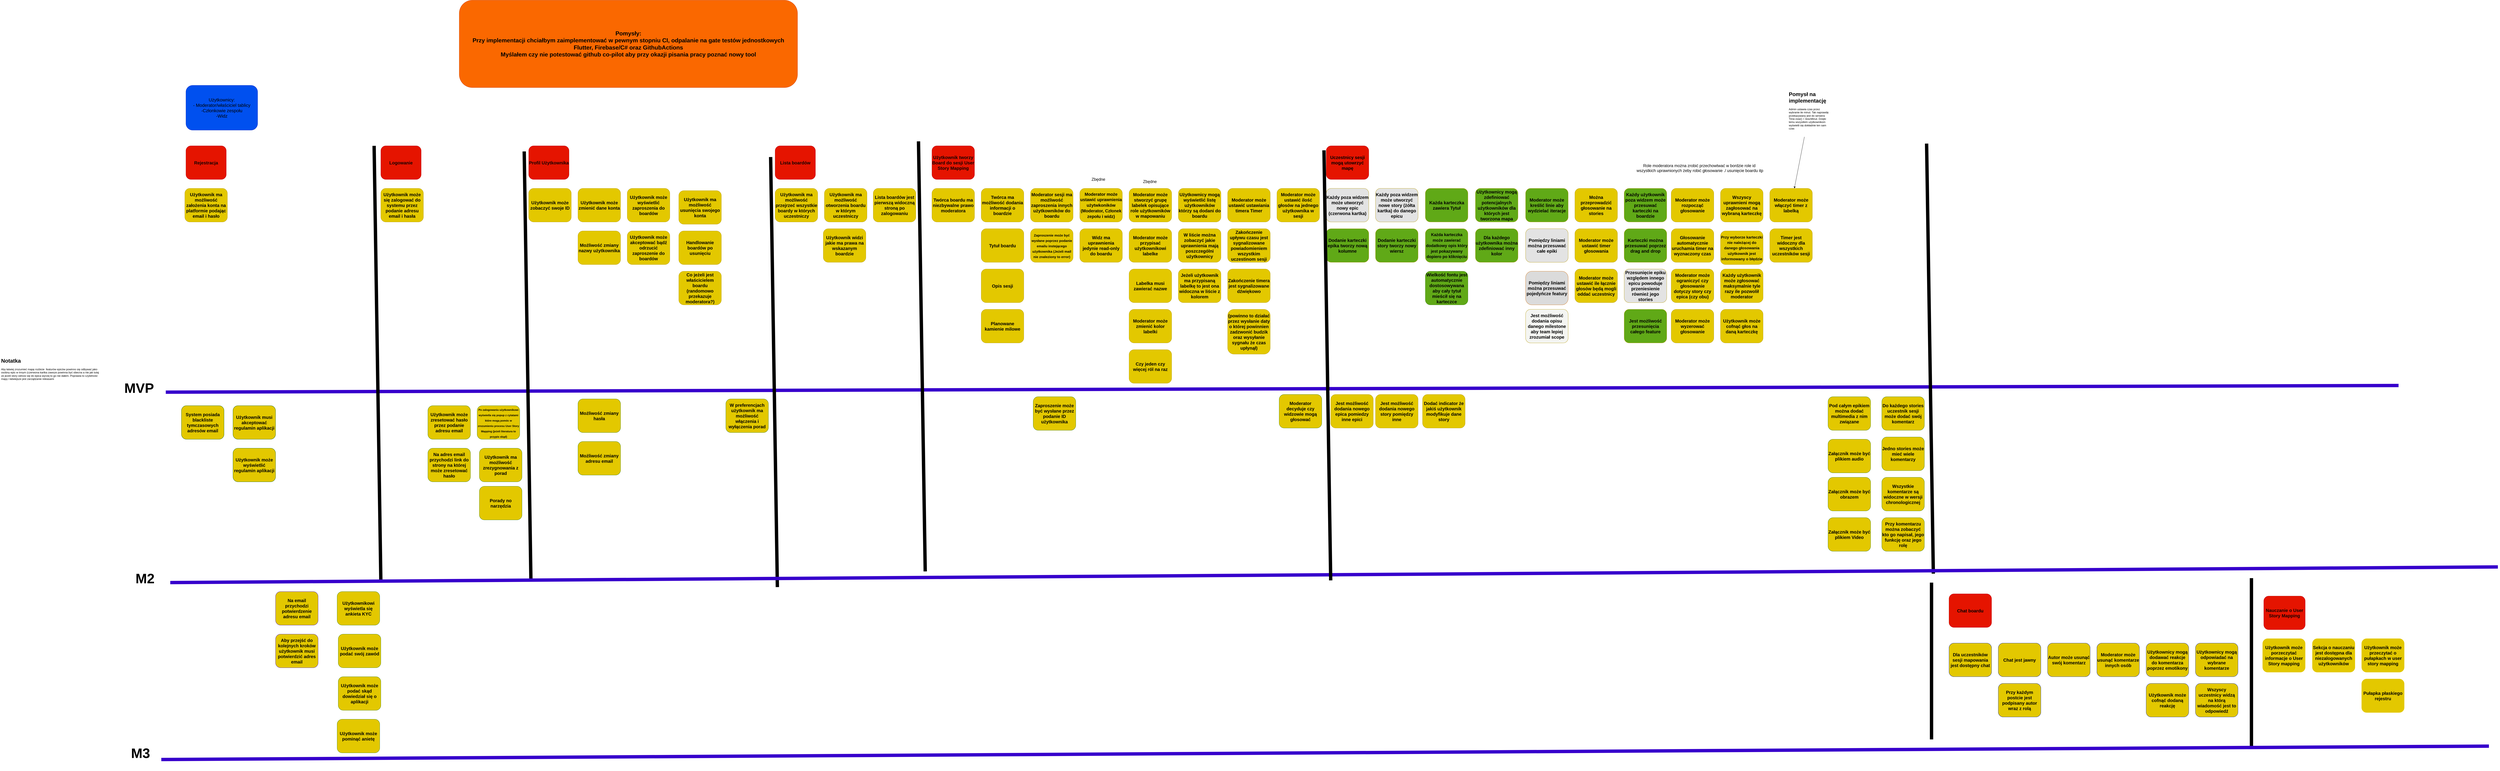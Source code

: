 <mxfile>
    <diagram id="DON6c0PN7gBQniIIUcoq" name="Page-1">
        <mxGraphModel dx="2164" dy="1985" grid="1" gridSize="10" guides="1" tooltips="1" connect="1" arrows="1" fold="1" page="1" pageScale="1" pageWidth="827" pageHeight="1169" math="0" shadow="0">
            <root>
                <mxCell id="0"/>
                <mxCell id="1" parent="0"/>
                <mxCell id="2" value="&lt;font style=&quot;font-size: 20px;&quot;&gt;Użytkownicy:&lt;br&gt;- Moderator/właściciel tablicy&lt;br&gt;-Członkowie zespołu&lt;br&gt;-Widz&lt;/font&gt;" style="rounded=1;whiteSpace=wrap;html=1;fillColor=#0050ef;fontColor=#000000;strokeColor=#001DBC;" parent="1" vertex="1">
                    <mxGeometry x="50" y="10" width="320" height="200" as="geometry"/>
                </mxCell>
                <mxCell id="5" value="Użytkownik ma możliwość założenia konta na platformie podając email i hasło" style="rounded=1;whiteSpace=wrap;html=1;fontSize=20;fillColor=#e3c800;fontColor=#000000;strokeColor=#B09500;fontStyle=1" parent="1" vertex="1">
                    <mxGeometry x="45" y="470" width="190" height="150" as="geometry"/>
                </mxCell>
                <mxCell id="6" value="Rejestracja" style="rounded=1;whiteSpace=wrap;html=1;fontSize=20;fillColor=#e51400;fontColor=#130101;strokeColor=#B20000;fontStyle=1" parent="1" vertex="1">
                    <mxGeometry x="50" y="280" width="180" height="150" as="geometry"/>
                </mxCell>
                <mxCell id="8" value="System posiada blackliste tymczasowych adresów email" style="rounded=1;whiteSpace=wrap;html=1;fontSize=20;fillColor=#E3C800;fontColor=#000000;strokeColor=#005700;fontStyle=1" parent="1" vertex="1">
                    <mxGeometry x="30" y="1440" width="190" height="150" as="geometry"/>
                </mxCell>
                <mxCell id="10" value="Użytkownik może wyświetlić regulamin aplikacji" style="rounded=1;whiteSpace=wrap;html=1;fontSize=20;fillColor=#E3C800;fontColor=#000000;strokeColor=#005700;fontStyle=1" parent="1" vertex="1">
                    <mxGeometry x="260" y="1630" width="190" height="150" as="geometry"/>
                </mxCell>
                <mxCell id="11" value="Użytkownik musi akceptować regulamin aplikacji" style="rounded=1;whiteSpace=wrap;html=1;fontSize=20;fillColor=#E3C800;fontColor=#000000;strokeColor=#005700;fontStyle=1" parent="1" vertex="1">
                    <mxGeometry x="260" y="1440" width="190" height="150" as="geometry"/>
                </mxCell>
                <mxCell id="12" value="Na email przychodzi potwierdzenie adresu email" style="rounded=1;whiteSpace=wrap;html=1;fontSize=20;fillColor=#E3C800;fontColor=#000000;strokeColor=#3700CC;fontStyle=1" parent="1" vertex="1">
                    <mxGeometry x="450" y="2270" width="190" height="150" as="geometry"/>
                </mxCell>
                <mxCell id="13" value="Aby przejść do kolejnych kroków użytkownik musi potwierdzić adres email" style="rounded=1;whiteSpace=wrap;html=1;fontSize=20;fillColor=#E3C800;fontColor=#000000;strokeColor=#3700CC;fontStyle=1" parent="1" vertex="1">
                    <mxGeometry x="450" y="2460" width="190" height="150" as="geometry"/>
                </mxCell>
                <mxCell id="14" value="Użytkownikowi wyświetla się ankieta KYC" style="rounded=1;whiteSpace=wrap;html=1;fontSize=20;fillColor=#E3C800;fontColor=#000000;strokeColor=#2D7600;fontStyle=1" parent="1" vertex="1">
                    <mxGeometry x="725" y="2270" width="190" height="150" as="geometry"/>
                </mxCell>
                <mxCell id="15" value="Użytkownik może podać swój zawód" style="rounded=1;whiteSpace=wrap;html=1;fontSize=20;fillColor=#E3C800;fontColor=#000000;strokeColor=#2D7600;fontStyle=1" parent="1" vertex="1">
                    <mxGeometry x="730" y="2460" width="190" height="150" as="geometry"/>
                </mxCell>
                <mxCell id="16" value="Użytkownik może podać skąd dowiedział się o aplikacji" style="rounded=1;whiteSpace=wrap;html=1;fontSize=20;fillColor=#E3C800;fontColor=#000000;strokeColor=#2D7600;fontStyle=1" parent="1" vertex="1">
                    <mxGeometry x="730" y="2650" width="190" height="150" as="geometry"/>
                </mxCell>
                <mxCell id="17" value="Użytkownik może pominąć anietę" style="rounded=1;whiteSpace=wrap;html=1;fontSize=20;fillColor=#E3C800;fontColor=#000000;strokeColor=#2D7600;fontStyle=1" parent="1" vertex="1">
                    <mxGeometry x="725" y="2840" width="190" height="150" as="geometry"/>
                </mxCell>
                <mxCell id="18" value="Logowanie" style="rounded=1;whiteSpace=wrap;html=1;fontSize=20;fillColor=#e51400;fontColor=#130101;strokeColor=#B20000;fontStyle=1" parent="1" vertex="1">
                    <mxGeometry x="920" y="280" width="180" height="150" as="geometry"/>
                </mxCell>
                <mxCell id="19" value="Użytkownik może się zalogować do systemu przez podanie adresu email i hasła" style="rounded=1;whiteSpace=wrap;html=1;fontSize=20;fillColor=#e3c800;fontColor=#000000;strokeColor=#B09500;fontStyle=1" parent="1" vertex="1">
                    <mxGeometry x="920" y="470" width="190" height="150" as="geometry"/>
                </mxCell>
                <mxCell id="20" value="Użytkownik może zresetować hasło przez podanie adresu email" style="rounded=1;whiteSpace=wrap;html=1;fontSize=20;fillColor=#E3C800;fontColor=#000000;strokeColor=#2D7600;fontStyle=1" parent="1" vertex="1">
                    <mxGeometry x="1130" y="1440" width="190" height="150" as="geometry"/>
                </mxCell>
                <mxCell id="21" value="Na adres email przychodzi link do strony na której może zresetować hasło" style="rounded=1;whiteSpace=wrap;html=1;fontSize=20;fillColor=#E3C800;fontColor=#000000;strokeColor=#2D7600;fontStyle=1" parent="1" vertex="1">
                    <mxGeometry x="1130" y="1630" width="190" height="150" as="geometry"/>
                </mxCell>
                <mxCell id="22" value="&lt;font style=&quot;font-size: 12px;&quot;&gt;Po zalogowaniu użytkownikowi wyświetla się popup z cytatami które mogą pomóc w zrozumieniu procesu User Story Mapping (jeżeli literatura to przypis skąd)&lt;/font&gt;" style="rounded=1;whiteSpace=wrap;html=1;fontSize=20;fillColor=#E3C800;fontColor=#000000;strokeColor=#2D7600;fontStyle=1" parent="1" vertex="1">
                    <mxGeometry x="1350" y="1440" width="190" height="150" as="geometry"/>
                </mxCell>
                <mxCell id="23" value="Użytkownik ma możliwość zrezygnowania z porad" style="rounded=1;whiteSpace=wrap;html=1;fontSize=20;fillColor=#E3C800;fontColor=#000000;strokeColor=#2D7600;fontStyle=1" parent="1" vertex="1">
                    <mxGeometry x="1360" y="1630" width="190" height="150" as="geometry"/>
                </mxCell>
                <mxCell id="26" value="Użytkownik może zobaczyć swoje ID" style="rounded=1;whiteSpace=wrap;html=1;fontSize=20;fillColor=#e3c800;fontColor=#000000;strokeColor=#B09500;fontStyle=1" parent="1" vertex="1">
                    <mxGeometry x="1580" y="470" width="190" height="150" as="geometry"/>
                </mxCell>
                <mxCell id="27" value="Profil Użytkownika" style="rounded=1;whiteSpace=wrap;html=1;fontSize=20;fillColor=#e51400;fontColor=#130101;strokeColor=#B20000;fontStyle=1" parent="1" vertex="1">
                    <mxGeometry x="1580" y="280" width="180" height="150" as="geometry"/>
                </mxCell>
                <mxCell id="28" value="Użytkownik może zmienić dane konta" style="rounded=1;whiteSpace=wrap;html=1;fontSize=20;fillColor=#e3c800;fontColor=#000000;strokeColor=#B09500;fontStyle=1" parent="1" vertex="1">
                    <mxGeometry x="1800" y="470" width="190" height="150" as="geometry"/>
                </mxCell>
                <mxCell id="29" value="Możliwość zmiany nazwy użytkownika" style="rounded=1;whiteSpace=wrap;html=1;fontSize=20;fillColor=#e3c800;fontColor=#000000;strokeColor=#B09500;fontStyle=1" parent="1" vertex="1">
                    <mxGeometry x="1800" y="660" width="190" height="150" as="geometry"/>
                </mxCell>
                <mxCell id="30" value="Możliwość zmiany hasła" style="rounded=1;whiteSpace=wrap;html=1;fontSize=20;fillColor=#E3C800;fontColor=#000000;strokeColor=#2D7600;fontStyle=1" parent="1" vertex="1">
                    <mxGeometry x="1800" y="1410" width="190" height="150" as="geometry"/>
                </mxCell>
                <mxCell id="31" value="Możliwość zmiany adresu email" style="rounded=1;whiteSpace=wrap;html=1;fontSize=20;fillColor=#E3C800;fontColor=#000000;strokeColor=#2D7600;fontStyle=1" parent="1" vertex="1">
                    <mxGeometry x="1800" y="1600" width="190" height="150" as="geometry"/>
                </mxCell>
                <mxCell id="32" value="Użytkownik może wyświetlić zaproszenia do boardów" style="rounded=1;whiteSpace=wrap;html=1;fontSize=20;fillColor=#e3c800;fontColor=#000000;strokeColor=#B09500;fontStyle=1" parent="1" vertex="1">
                    <mxGeometry x="2020" y="470" width="190" height="150" as="geometry"/>
                </mxCell>
                <mxCell id="33" value="Użytkownik może akceptować bądź odrzucić zaproszenie do boardów" style="rounded=1;whiteSpace=wrap;html=1;fontSize=20;fillColor=#e3c800;fontColor=#000000;strokeColor=#B09500;fontStyle=1" parent="1" vertex="1">
                    <mxGeometry x="2020" y="660" width="190" height="150" as="geometry"/>
                </mxCell>
                <mxCell id="34" value="W preferencjach użytkownik ma możliwość włączenia i wyłączenia porad" style="rounded=1;whiteSpace=wrap;html=1;fontSize=20;fillColor=#E3C800;fontColor=#000000;strokeColor=#2D7600;fontStyle=1" parent="1" vertex="1">
                    <mxGeometry x="2460" y="1410" width="190" height="150" as="geometry"/>
                </mxCell>
                <mxCell id="35" value="Użytkownik ma możliwość usunięcia swojego konta" style="rounded=1;whiteSpace=wrap;html=1;fontSize=20;fillColor=#e3c800;fontColor=#000000;strokeColor=#B09500;fontStyle=1" parent="1" vertex="1">
                    <mxGeometry x="2250" y="480" width="190" height="150" as="geometry"/>
                </mxCell>
                <mxCell id="36" value="Lista boardów" style="rounded=1;whiteSpace=wrap;html=1;fontSize=20;fillColor=#e51400;fontColor=#130101;strokeColor=#B20000;fontStyle=1" parent="1" vertex="1">
                    <mxGeometry x="2680" y="280" width="180" height="150" as="geometry"/>
                </mxCell>
                <mxCell id="37" value="Użytkownik ma możliwość przejrzeć wszystkie boardy w których uczestniczy" style="rounded=1;whiteSpace=wrap;html=1;fontSize=20;fillColor=#e3c800;fontColor=#000000;strokeColor=#B09500;fontStyle=1" parent="1" vertex="1">
                    <mxGeometry x="2680" y="470" width="190" height="150" as="geometry"/>
                </mxCell>
                <mxCell id="38" value="Użytkownik ma możliwość otworzenia boardu w którym uczestniczy" style="rounded=1;whiteSpace=wrap;html=1;fontSize=20;fillColor=#e3c800;fontColor=#000000;strokeColor=#B09500;fontStyle=1" parent="1" vertex="1">
                    <mxGeometry x="2900" y="470" width="190" height="150" as="geometry"/>
                </mxCell>
                <mxCell id="39" value="Użytkownik widzi jakie ma prawa na wskazanym boardzie" style="rounded=1;whiteSpace=wrap;html=1;fontSize=20;fillColor=#e3c800;fontColor=#000000;strokeColor=#B09500;fontStyle=1" parent="1" vertex="1">
                    <mxGeometry x="2895" y="650" width="190" height="150" as="geometry"/>
                </mxCell>
                <mxCell id="45" value="Użytkownik może przeczytać o pułapkach w user story mapping" style="rounded=1;whiteSpace=wrap;html=1;fontSize=20;fillColor=#E3C800;fontColor=#000000;strokeColor=#E3C800;fontStyle=1" parent="1" vertex="1">
                    <mxGeometry x="9762" y="2480" width="190" height="150" as="geometry"/>
                </mxCell>
                <mxCell id="46" value="Lista boardów jest pierwszą widoczną stroną po zalogowaniu" style="rounded=1;whiteSpace=wrap;html=1;fontSize=20;fillColor=#e3c800;fontColor=#000000;strokeColor=#B09500;fontStyle=1" parent="1" vertex="1">
                    <mxGeometry x="3118" y="470" width="190" height="150" as="geometry"/>
                </mxCell>
                <mxCell id="47" value="Pułapka płaskiego rejestru" style="rounded=1;whiteSpace=wrap;html=1;fontSize=20;fillColor=#E3C800;fontColor=#000000;strokeColor=#E3C800;fontStyle=1" parent="1" vertex="1">
                    <mxGeometry x="9762" y="2660" width="190" height="150" as="geometry"/>
                </mxCell>
                <mxCell id="48" value="Użytkownik tworzy Board do sesji User Story Mapping" style="rounded=1;whiteSpace=wrap;html=1;fontSize=20;fillColor=#e51400;fontColor=#130101;strokeColor=#B20000;fontStyle=1" parent="1" vertex="1">
                    <mxGeometry x="3380" y="280" width="190" height="150" as="geometry"/>
                </mxCell>
                <mxCell id="49" value="Twórca boardu ma niezbywalne prawo moderatora" style="rounded=1;whiteSpace=wrap;html=1;fontSize=20;fillColor=#e3c800;fontColor=#000000;strokeColor=#B09500;fontStyle=1" parent="1" vertex="1">
                    <mxGeometry x="3380" y="470" width="190" height="150" as="geometry"/>
                </mxCell>
                <mxCell id="50" value="Twórca ma możliwość dodania informacji o boardzie" style="rounded=1;whiteSpace=wrap;html=1;fontSize=20;fillColor=#e3c800;fontColor=#000000;strokeColor=#B09500;fontStyle=1" parent="1" vertex="1">
                    <mxGeometry x="3600" y="470" width="190" height="150" as="geometry"/>
                </mxCell>
                <mxCell id="51" value="Tytuł boardu" style="rounded=1;whiteSpace=wrap;html=1;fontSize=20;fillColor=#e3c800;fontColor=#000000;strokeColor=#B09500;fontStyle=1" parent="1" vertex="1">
                    <mxGeometry x="3600" y="650" width="190" height="150" as="geometry"/>
                </mxCell>
                <mxCell id="52" value="Opis sesji" style="rounded=1;whiteSpace=wrap;html=1;fontSize=20;fillColor=#e3c800;fontColor=#000000;strokeColor=#B09500;fontStyle=1" parent="1" vertex="1">
                    <mxGeometry x="3600" y="830" width="190" height="150" as="geometry"/>
                </mxCell>
                <mxCell id="53" value="Planowane kamienie milowe" style="rounded=1;whiteSpace=wrap;html=1;fontSize=20;fillColor=#e3c800;fontColor=#000000;strokeColor=#B09500;fontStyle=1" parent="1" vertex="1">
                    <mxGeometry x="3600" y="1010" width="190" height="150" as="geometry"/>
                </mxCell>
                <mxCell id="54" value="Moderator sesji ma możliwość zaproszenia innych użytkowników do boardu" style="rounded=1;whiteSpace=wrap;html=1;fontSize=20;fillColor=#e3c800;fontColor=#000000;strokeColor=#B09500;fontStyle=1" parent="1" vertex="1">
                    <mxGeometry x="3820" y="470" width="190" height="150" as="geometry"/>
                </mxCell>
                <mxCell id="56" value="&lt;font style=&quot;font-size: 15px;&quot;&gt;Zaproszenie może być wysłane poprzez podanie emailu instejącego użytkownika (Jeżeli mail nie znaleziony to error)&lt;/font&gt;" style="rounded=1;whiteSpace=wrap;html=1;fontSize=20;fillColor=#e3c800;fontColor=#000000;strokeColor=#B09500;fontStyle=1" parent="1" vertex="1">
                    <mxGeometry x="3820" y="650" width="190" height="150" as="geometry"/>
                </mxCell>
                <mxCell id="57" value="Zaproszenie może być wysłane przez podanie ID użytkownika" style="rounded=1;whiteSpace=wrap;html=1;fontSize=20;fillColor=#E3C800;fontColor=#000000;strokeColor=#2D7600;fontStyle=1" parent="1" vertex="1">
                    <mxGeometry x="3832" y="1400" width="190" height="150" as="geometry"/>
                </mxCell>
                <mxCell id="58" value="&lt;font style=&quot;font-size: 19px;&quot;&gt;Moderator może ustawić uprawnienia użytwkoników (Moderator, Członek zepołu i widz)&lt;/font&gt;" style="rounded=1;whiteSpace=wrap;html=1;fontSize=20;fillColor=#e3c800;fontColor=#000000;strokeColor=#B09500;fontStyle=1" parent="1" vertex="1">
                    <mxGeometry x="4040" y="470" width="190" height="150" as="geometry"/>
                </mxCell>
                <mxCell id="59" value="Moderator może stworzyć grupę labelek opisujące role użytkowników w mapowaniu" style="rounded=1;whiteSpace=wrap;html=1;fontSize=20;fillColor=#e3c800;fontColor=#000000;strokeColor=#B09500;fontStyle=1" parent="1" vertex="1">
                    <mxGeometry x="4260" y="470" width="190" height="150" as="geometry"/>
                </mxCell>
                <mxCell id="60" value="Widz ma uprawnienia jedynie read-only do boardu" style="rounded=1;whiteSpace=wrap;html=1;fontSize=20;fillColor=#e3c800;fontColor=#000000;strokeColor=#B09500;fontStyle=1" parent="1" vertex="1">
                    <mxGeometry x="4040" y="650" width="190" height="150" as="geometry"/>
                </mxCell>
                <mxCell id="61" value="Moderator może przypisać użytkownikowi labelke" style="rounded=1;whiteSpace=wrap;html=1;fontSize=20;fillColor=#e3c800;fontColor=#000000;strokeColor=#B09500;fontStyle=1" parent="1" vertex="1">
                    <mxGeometry x="4260" y="650" width="190" height="150" as="geometry"/>
                </mxCell>
                <mxCell id="62" value="Labelka musi zawierać nazwe" style="rounded=1;whiteSpace=wrap;html=1;fontSize=20;fillColor=#e3c800;fontColor=#000000;strokeColor=#B09500;fontStyle=1" parent="1" vertex="1">
                    <mxGeometry x="4260" y="830" width="190" height="150" as="geometry"/>
                </mxCell>
                <mxCell id="63" value="Moderator może zmienić kolor labelki" style="rounded=1;whiteSpace=wrap;html=1;fontSize=20;fillColor=#e3c800;fontColor=#000000;strokeColor=#B09500;fontStyle=1" parent="1" vertex="1">
                    <mxGeometry x="4260" y="1010" width="190" height="150" as="geometry"/>
                </mxCell>
                <mxCell id="64" value="Użytkownicy mogą wyświetlić listę użytkowników którzy są dodani do boardu" style="rounded=1;whiteSpace=wrap;html=1;fontSize=20;fillColor=#e3c800;fontColor=#000000;strokeColor=#B09500;fontStyle=1" parent="1" vertex="1">
                    <mxGeometry x="4480" y="470" width="190" height="150" as="geometry"/>
                </mxCell>
                <mxCell id="65" value="W liście można zobaczyć jakie uprawnienia mają poszczególni użytkownicy" style="rounded=1;whiteSpace=wrap;html=1;fontSize=20;fillColor=#e3c800;fontColor=#000000;strokeColor=#B09500;fontStyle=1" parent="1" vertex="1">
                    <mxGeometry x="4480" y="650" width="190" height="150" as="geometry"/>
                </mxCell>
                <mxCell id="66" value="Jeżeli użytkownik ma przypisaną labelkę to jest ona widoczna w liście z kolorem" style="rounded=1;whiteSpace=wrap;html=1;fontSize=20;fillColor=#e3c800;fontColor=#000000;strokeColor=#B09500;fontStyle=1" parent="1" vertex="1">
                    <mxGeometry x="4480" y="830" width="190" height="150" as="geometry"/>
                </mxCell>
                <mxCell id="67" value="Moderator może ustawić ustawiania timera Timer" style="rounded=1;whiteSpace=wrap;html=1;fontSize=20;fillColor=#e3c800;fontColor=#000000;strokeColor=#B09500;fontStyle=1" parent="1" vertex="1">
                    <mxGeometry x="4700" y="470" width="190" height="150" as="geometry"/>
                </mxCell>
                <mxCell id="68" value="Moderator może ustawić ilość głosów na jednego użytkownika w sesji" style="rounded=1;whiteSpace=wrap;html=1;fontSize=20;fillColor=#e3c800;fontColor=#000000;strokeColor=#B09500;fontStyle=1" parent="1" vertex="1">
                    <mxGeometry x="4920" y="470" width="190" height="150" as="geometry"/>
                </mxCell>
                <mxCell id="69" value="Zakończenie upływu czasu jest sygnalizowane powiadomieniem wszystkim uczestinom sesji" style="rounded=1;whiteSpace=wrap;html=1;fontSize=20;fillColor=#e3c800;fontColor=#000000;strokeColor=#B09500;fontStyle=1" parent="1" vertex="1">
                    <mxGeometry x="4700" y="650" width="190" height="150" as="geometry"/>
                </mxCell>
                <mxCell id="70" value="Zakończenie timera jest sygnalizowane dźwiękowo" style="rounded=1;whiteSpace=wrap;html=1;fontSize=20;fillColor=#e3c800;fontColor=#000000;strokeColor=#B09500;fontStyle=1" parent="1" vertex="1">
                    <mxGeometry x="4700" y="830" width="190" height="150" as="geometry"/>
                </mxCell>
                <mxCell id="71" value="Każdy poza widzem może utworzyć nowy epic (czerwona kartka)" style="rounded=1;whiteSpace=wrap;html=1;fontSize=20;fillColor=#E3E3E3;fontColor=#000000;strokeColor=#B09500;fontStyle=1" parent="1" vertex="1">
                    <mxGeometry x="5140" y="470" width="190" height="150" as="geometry"/>
                </mxCell>
                <mxCell id="72" value="Uczestnicy sesji mogą utowrzyć mapę" style="rounded=1;whiteSpace=wrap;html=1;fontSize=20;fillColor=#e51400;fontColor=#000000;strokeColor=#B20000;fontStyle=1" parent="1" vertex="1">
                    <mxGeometry x="5140" y="280" width="190" height="150" as="geometry"/>
                </mxCell>
                <mxCell id="75" value="Dodanie karteczki epika tworzy nową kolumne" style="rounded=1;whiteSpace=wrap;html=1;fontSize=20;fillColor=#60A917;fontColor=#000000;strokeColor=#B09500;fontStyle=1" parent="1" vertex="1">
                    <mxGeometry x="5140" y="650" width="190" height="150" as="geometry"/>
                </mxCell>
                <mxCell id="76" value="Jest możliwość dodania nowego epica pomiedzy inne epici" style="rounded=1;whiteSpace=wrap;html=1;fontSize=20;fillColor=#e3c800;fontColor=#000000;strokeColor=#B09500;fontStyle=1" parent="1" vertex="1">
                    <mxGeometry x="5160" y="1390" width="190" height="150" as="geometry"/>
                </mxCell>
                <mxCell id="77" value="Każdy poza widzem może utworzyć nowe story (żółta kartka) do danego epicu" style="rounded=1;whiteSpace=wrap;html=1;fontSize=20;fillColor=#E3E3E3;fontColor=#000000;strokeColor=#B09500;fontStyle=1" parent="1" vertex="1">
                    <mxGeometry x="5360" y="470" width="190" height="150" as="geometry"/>
                </mxCell>
                <mxCell id="78" value="Dodanie karteczki story tworzy nowy wiersz" style="rounded=1;whiteSpace=wrap;html=1;fontSize=20;fillColor=#60A917;fontColor=#000000;strokeColor=#B09500;fontStyle=1" parent="1" vertex="1">
                    <mxGeometry x="5360" y="650" width="190" height="150" as="geometry"/>
                </mxCell>
                <mxCell id="79" value="Jest możliwość dodania nowego story pomiędzy inne" style="rounded=1;whiteSpace=wrap;html=1;fontSize=20;fillColor=#e3c800;fontColor=#000000;strokeColor=#B09500;fontStyle=1" parent="1" vertex="1">
                    <mxGeometry x="5360" y="1390" width="190" height="150" as="geometry"/>
                </mxCell>
                <mxCell id="80" value="Użytkownicy mogą zdefiniować potencjalnych użytkowników dla których jest tworzona mapa" style="rounded=1;whiteSpace=wrap;html=1;fontSize=20;fillColor=#60A917;fontColor=#000000;strokeColor=#B09500;fontStyle=1" parent="1" vertex="1">
                    <mxGeometry x="5806" y="470" width="190" height="150" as="geometry"/>
                </mxCell>
                <mxCell id="81" value="&lt;font style=&quot;font-size: 18px;&quot;&gt;Każda karteczka może zawierać dodatkowy opis który jest pokazywany dopiero po kliknięciu&lt;/font&gt;" style="rounded=1;whiteSpace=wrap;html=1;fontSize=20;fillColor=#60A917;fontColor=#000000;strokeColor=#B09500;fontStyle=1" parent="1" vertex="1">
                    <mxGeometry x="5582.5" y="650" width="190" height="150" as="geometry"/>
                </mxCell>
                <mxCell id="82" value="Wielkość fontu jest automatycznie dostosowywana aby cały tytuł mieścił się na karteczce" style="rounded=1;whiteSpace=wrap;html=1;fontSize=20;fillColor=#60A917;fontColor=#000000;strokeColor=#2D7600;fontStyle=1" parent="1" vertex="1">
                    <mxGeometry x="5582.5" y="840" width="190" height="150" as="geometry"/>
                </mxCell>
                <mxCell id="83" value="Każda karteczka zawiera Tytuł" style="rounded=1;whiteSpace=wrap;html=1;fontSize=20;fillColor=#60A917;fontColor=#000000;strokeColor=#B09500;fontStyle=1" parent="1" vertex="1">
                    <mxGeometry x="5582.5" y="470" width="190" height="150" as="geometry"/>
                </mxCell>
                <mxCell id="84" value="Dla każdego użytkownika można zdefiniować inny kolor" style="rounded=1;whiteSpace=wrap;html=1;fontSize=20;fillColor=#60A917;fontColor=#000000;strokeColor=#B09500;fontStyle=1" parent="1" vertex="1">
                    <mxGeometry x="5806" y="650" width="190" height="150" as="geometry"/>
                </mxCell>
                <mxCell id="85" value="Pomiędzy liniami można przesuwać całe epiki" style="rounded=1;whiteSpace=wrap;html=1;fontSize=20;fillColor=#E3E3E3;fontColor=#000000;strokeColor=#B09500;fontStyle=1" parent="1" vertex="1">
                    <mxGeometry x="6030" y="650" width="190" height="150" as="geometry"/>
                </mxCell>
                <mxCell id="86" value="Moderator może kreślić linie aby wydzielać iteracje" style="rounded=1;whiteSpace=wrap;html=1;fontSize=20;fillColor=#60A917;fontColor=#000000;strokeColor=#B09500;fontStyle=1" parent="1" vertex="1">
                    <mxGeometry x="6030" y="470" width="190" height="150" as="geometry"/>
                </mxCell>
                <mxCell id="87" value="Pomiędzy liniami można przesuwać pojedyńcze featury" style="rounded=1;whiteSpace=wrap;html=1;fontSize=20;fillColor=#DBDBDB;fontColor=#000000;strokeColor=#CC6600;fontStyle=1;arcSize=19;" parent="1" vertex="1">
                    <mxGeometry x="6030" y="840" width="190" height="150" as="geometry"/>
                </mxCell>
                <mxCell id="88" value="Można przeprowadzić głosowanie na stories" style="rounded=1;whiteSpace=wrap;html=1;fontSize=20;fillColor=#e3c800;fontColor=#000000;strokeColor=#B09500;fontStyle=1" parent="1" vertex="1">
                    <mxGeometry x="6250" y="470" width="190" height="150" as="geometry"/>
                </mxCell>
                <mxCell id="89" value="Moderator może ustawić timer głosowania" style="rounded=1;whiteSpace=wrap;html=1;fontSize=20;fillColor=#e3c800;fontColor=#000000;strokeColor=#B09500;fontStyle=1" parent="1" vertex="1">
                    <mxGeometry x="6250" y="650" width="190" height="150" as="geometry"/>
                </mxCell>
                <mxCell id="90" value="Moderator może ustawić ile łącznie głosów będą mogli oddać uczestnicy" style="rounded=1;whiteSpace=wrap;html=1;fontSize=20;fillColor=#e3c800;fontColor=#000000;strokeColor=#B09500;fontStyle=1" parent="1" vertex="1">
                    <mxGeometry x="6250" y="830" width="190" height="150" as="geometry"/>
                </mxCell>
                <mxCell id="91" value="Każdy użytkownik poza widzem może przesuwać karteczki na boardzie" style="rounded=1;whiteSpace=wrap;html=1;fontSize=20;fillColor=#60A917;fontColor=#000000;strokeColor=#B09500;fontStyle=1" parent="1" vertex="1">
                    <mxGeometry x="6470" y="470" width="190" height="150" as="geometry"/>
                </mxCell>
                <mxCell id="92" value="Karteczki można przesuwać poprzez drag and drop" style="rounded=1;whiteSpace=wrap;html=1;fontSize=20;fillColor=#60A917;fontColor=#000000;strokeColor=#B09500;fontStyle=1" parent="1" vertex="1">
                    <mxGeometry x="6470" y="650" width="190" height="150" as="geometry"/>
                </mxCell>
                <mxCell id="93" value="Przesunięcie epiku względem innego epicu powoduje przeniesienie również jego stories" style="rounded=1;whiteSpace=wrap;html=1;fontSize=20;fillColor=#E3E3E3;fontColor=#000000;strokeColor=#B09500;fontStyle=1" parent="1" vertex="1">
                    <mxGeometry x="6470" y="830" width="190" height="150" as="geometry"/>
                </mxCell>
                <mxCell id="94" value="Jest możliwość przesunięcia całego feature" style="rounded=1;whiteSpace=wrap;html=1;fontSize=20;fillColor=#60A917;fontColor=#000000;strokeColor=#B09500;fontStyle=1" parent="1" vertex="1">
                    <mxGeometry x="6470" y="1010" width="190" height="150" as="geometry"/>
                </mxCell>
                <mxCell id="95" value="Pod całym epikiem można dodać multimedia z nim związane" style="rounded=1;whiteSpace=wrap;html=1;fontSize=20;fillColor=#E3C800;fontColor=#000000;strokeColor=#2D7600;fontStyle=1" parent="1" vertex="1">
                    <mxGeometry x="7380" y="1400" width="190" height="150" as="geometry"/>
                </mxCell>
                <mxCell id="96" value="Załącznik może być plikiem audio" style="rounded=1;whiteSpace=wrap;html=1;fontSize=20;fillColor=#E3C800;fontColor=#000000;strokeColor=#2D7600;fontStyle=1" parent="1" vertex="1">
                    <mxGeometry x="7380" y="1590" width="190" height="150" as="geometry"/>
                </mxCell>
                <mxCell id="97" value="Załącznik może być obrazem" style="rounded=1;whiteSpace=wrap;html=1;fontSize=20;fillColor=#E3C800;fontColor=#000000;strokeColor=#2D7600;fontStyle=1" parent="1" vertex="1">
                    <mxGeometry x="7380" y="1760" width="190" height="150" as="geometry"/>
                </mxCell>
                <mxCell id="98" value="Załącznik może być plikiem Video" style="rounded=1;whiteSpace=wrap;html=1;fontSize=20;fillColor=#E3C800;fontColor=#000000;strokeColor=#2D7600;fontStyle=1" parent="1" vertex="1">
                    <mxGeometry x="7380" y="1940" width="190" height="150" as="geometry"/>
                </mxCell>
                <mxCell id="99" value="Moderator może rozpocząć głosowanie" style="rounded=1;whiteSpace=wrap;html=1;fontSize=20;fillColor=#e3c800;fontColor=#000000;strokeColor=#B09500;fontStyle=1" parent="1" vertex="1">
                    <mxGeometry x="6680" y="470" width="190" height="150" as="geometry"/>
                </mxCell>
                <mxCell id="100" value="Głosowanie automatycznie uruchamia timer na wyznaczony czas" style="rounded=1;whiteSpace=wrap;html=1;fontSize=20;fillColor=#e3c800;fontColor=#000000;strokeColor=#B09500;fontStyle=1" parent="1" vertex="1">
                    <mxGeometry x="6680" y="650" width="190" height="150" as="geometry"/>
                </mxCell>
                <mxCell id="101" value="Moderator może ograniczyć czy głosowanie dotyczy story czy epica (czy obu)" style="rounded=1;whiteSpace=wrap;html=1;fontSize=20;fillColor=#e3c800;fontColor=#000000;strokeColor=#B09500;fontStyle=1" parent="1" vertex="1">
                    <mxGeometry x="6680" y="830" width="190" height="150" as="geometry"/>
                </mxCell>
                <mxCell id="102" value="Moderator może wyzerować głosowanie" style="rounded=1;whiteSpace=wrap;html=1;fontSize=20;fillColor=#e3c800;fontColor=#000000;strokeColor=#B09500;fontStyle=1" parent="1" vertex="1">
                    <mxGeometry x="6680" y="1010" width="190" height="150" as="geometry"/>
                </mxCell>
                <mxCell id="103" value="Wszyscy uprawnieni mogą zagłosować na wybraną karteczkę" style="rounded=1;whiteSpace=wrap;html=1;fontSize=20;fillColor=#e3c800;fontColor=#000000;strokeColor=#B09500;fontStyle=1" parent="1" vertex="1">
                    <mxGeometry x="6900" y="470" width="190" height="150" as="geometry"/>
                </mxCell>
                <mxCell id="104" value="&lt;font style=&quot;font-size: 17px;&quot;&gt;Przy wyborze karteczki nie należącej do danego głosowania użytkownik jest informowany o błędzie&lt;/font&gt;" style="rounded=1;whiteSpace=wrap;html=1;fontSize=20;fillColor=#e3c800;fontColor=#000000;strokeColor=#B09500;fontStyle=1" parent="1" vertex="1">
                    <mxGeometry x="6900" y="660" width="190" height="150" as="geometry"/>
                </mxCell>
                <mxCell id="105" value="Każdy użytkownik może zgłosować maksymalnie tyle razy ile pozwolił moderator" style="rounded=1;whiteSpace=wrap;html=1;fontSize=20;fillColor=#e3c800;fontColor=#000000;strokeColor=#B09500;fontStyle=1" parent="1" vertex="1">
                    <mxGeometry x="6900" y="830" width="190" height="150" as="geometry"/>
                </mxCell>
                <mxCell id="106" value="Użytkownik może cofnąć głos na daną karteczkę" style="rounded=1;whiteSpace=wrap;html=1;fontSize=20;fillColor=#e3c800;fontColor=#000000;strokeColor=#B09500;fontStyle=1" parent="1" vertex="1">
                    <mxGeometry x="6900" y="1010" width="190" height="150" as="geometry"/>
                </mxCell>
                <mxCell id="107" value="Moderator może włączyć timer z labelką" style="rounded=1;whiteSpace=wrap;html=1;fontSize=20;fillColor=#e3c800;fontColor=#000000;strokeColor=#B09500;fontStyle=1" parent="1" vertex="1">
                    <mxGeometry x="7120" y="470" width="190" height="150" as="geometry"/>
                </mxCell>
                <mxCell id="108" value="Timer jest widoczny dla wszystkich uczestników sesji" style="rounded=1;whiteSpace=wrap;html=1;fontSize=20;fillColor=#e3c800;fontColor=#000000;strokeColor=#B09500;fontStyle=1" parent="1" vertex="1">
                    <mxGeometry x="7120" y="650" width="190" height="150" as="geometry"/>
                </mxCell>
                <mxCell id="109" value="Do każdego stories uczestnik sesji może dodać swój komentarz" style="rounded=1;whiteSpace=wrap;html=1;fontSize=20;fillColor=#E3C800;fontColor=#000000;strokeColor=#2D7600;fontStyle=1" parent="1" vertex="1">
                    <mxGeometry x="7620" y="1400" width="190" height="150" as="geometry"/>
                </mxCell>
                <mxCell id="110" value="Jedno stories może mieć wiele komentarzy" style="rounded=1;whiteSpace=wrap;html=1;fontSize=20;fillColor=#E3C800;fontColor=#000000;strokeColor=#2D7600;fontStyle=1" parent="1" vertex="1">
                    <mxGeometry x="7620" y="1580" width="190" height="150" as="geometry"/>
                </mxCell>
                <mxCell id="111" value="Wszystkie komentarze są widoczne w wersji chronologicznej" style="rounded=1;whiteSpace=wrap;html=1;fontSize=20;fillColor=#E3C800;fontColor=#000000;strokeColor=#2D7600;fontStyle=1" parent="1" vertex="1">
                    <mxGeometry x="7620" y="1760" width="190" height="150" as="geometry"/>
                </mxCell>
                <mxCell id="112" value="Przy komentarzu można zobaczyć kto go napisał, jego funkcję oraz jego rolę" style="rounded=1;whiteSpace=wrap;html=1;fontSize=20;fillColor=#E3C800;fontColor=#000000;strokeColor=#2D7600;fontStyle=1" parent="1" vertex="1">
                    <mxGeometry x="7620" y="1940" width="190" height="150" as="geometry"/>
                </mxCell>
                <mxCell id="113" value="Chat boardu" style="rounded=1;whiteSpace=wrap;html=1;fontSize=20;fillColor=#e51400;fontColor=#000000;strokeColor=#B20000;fontStyle=1" parent="1" vertex="1">
                    <mxGeometry x="7920" y="2280" width="190" height="150" as="geometry"/>
                </mxCell>
                <mxCell id="114" value="Dla uczestników sesji mapowania jest dostępny chat" style="rounded=1;whiteSpace=wrap;html=1;fontSize=20;fillColor=#E3C800;fontColor=#000000;strokeColor=#B09500;fontStyle=1" parent="1" vertex="1">
                    <mxGeometry x="7920" y="2500" width="190" height="150" as="geometry"/>
                </mxCell>
                <mxCell id="115" value="Chat jest jawny" style="rounded=1;whiteSpace=wrap;html=1;fontSize=20;fillColor=#E3C800;fontColor=#000000;strokeColor=#B09500;fontStyle=1" parent="1" vertex="1">
                    <mxGeometry x="8140" y="2500" width="190" height="150" as="geometry"/>
                </mxCell>
                <mxCell id="116" value="Przy każdym postcie jest podpisany autor wraz z rolą" style="rounded=1;whiteSpace=wrap;html=1;fontSize=20;fillColor=#E3C800;fontColor=#000000;strokeColor=#B09500;fontStyle=1" parent="1" vertex="1">
                    <mxGeometry x="8140" y="2680" width="190" height="150" as="geometry"/>
                </mxCell>
                <mxCell id="117" value="Autor może usunąć swój komentarz" style="rounded=1;whiteSpace=wrap;html=1;fontSize=20;fillColor=#E3C800;fontColor=#000000;strokeColor=#B09500;fontStyle=1" parent="1" vertex="1">
                    <mxGeometry x="8360" y="2500" width="190" height="150" as="geometry"/>
                </mxCell>
                <mxCell id="118" value="Moderator może usunąć komentarze innych osób" style="rounded=1;whiteSpace=wrap;html=1;fontSize=20;fillColor=#E3C800;fontColor=#000000;strokeColor=#B09500;fontStyle=1" parent="1" vertex="1">
                    <mxGeometry x="8580" y="2500" width="190" height="150" as="geometry"/>
                </mxCell>
                <mxCell id="119" value="Użytkownicy mogą dodawać reakcje do komentarza poprzez emotikony" style="rounded=1;whiteSpace=wrap;html=1;fontSize=20;fillColor=#E3C800;fontColor=#000000;strokeColor=#B09500;fontStyle=1" parent="1" vertex="1">
                    <mxGeometry x="8800" y="2500" width="190" height="150" as="geometry"/>
                </mxCell>
                <mxCell id="120" value="Użytkownik może cofnąć dodaną reakcję" style="rounded=1;whiteSpace=wrap;html=1;fontSize=20;fillColor=#E3C800;fontColor=#000000;strokeColor=#001DBC;fontStyle=1" parent="1" vertex="1">
                    <mxGeometry x="8800" y="2680" width="190" height="150" as="geometry"/>
                </mxCell>
                <mxCell id="121" value="Użytkownicy mogą odpowiadać na wybrane komentarze" style="rounded=1;whiteSpace=wrap;html=1;fontSize=20;fillColor=#E3C800;fontColor=#000000;strokeColor=#001DBC;fontStyle=1" parent="1" vertex="1">
                    <mxGeometry x="9020" y="2500" width="190" height="150" as="geometry"/>
                </mxCell>
                <mxCell id="122" value="Wszyscy uczestnicy widzą na którą wiadomość jest to odpowiedź" style="rounded=1;whiteSpace=wrap;html=1;fontSize=20;fillColor=#E3C800;fontColor=#000000;strokeColor=#001DBC;fontStyle=1" parent="1" vertex="1">
                    <mxGeometry x="9020" y="2680" width="190" height="150" as="geometry"/>
                </mxCell>
                <mxCell id="123" value="&lt;b&gt;&lt;font style=&quot;font-size: 26px;&quot;&gt;Pomysły:&lt;br&gt;Przy implementacji chciałbym zaimplementować w pewnym stopniu CI, odpalanie na gate testów jednostkowych&lt;br&gt;Flutter, Firebase/C# oraz GithubActions&lt;br&gt;Myślałem czy nie potestować github co-pilot aby przy okazji pisania pracy poznać nowy tool&lt;br&gt;&lt;/font&gt;&lt;/b&gt;" style="rounded=1;whiteSpace=wrap;html=1;fontSize=17;fontColor=#000000;fillColor=#fa6800;strokeColor=#C73500;" parent="1" vertex="1">
                    <mxGeometry x="1270" y="-370" width="1510" height="390" as="geometry"/>
                </mxCell>
                <mxCell id="124" value="Jest możliwość dodania opisu danego milestone aby team lepiej zrozumiał scope" style="rounded=1;whiteSpace=wrap;html=1;fontSize=20;fillColor=#F4F5F2;fontColor=#000000;strokeColor=#B09500;fontStyle=1" parent="1" vertex="1">
                    <mxGeometry x="6030" y="1010" width="190" height="150" as="geometry"/>
                </mxCell>
                <mxCell id="125" value="Porady no narzędzia" style="rounded=1;whiteSpace=wrap;html=1;fontSize=20;fillColor=#E3C800;fontColor=#000000;strokeColor=#2D7600;fontStyle=1" parent="1" vertex="1">
                    <mxGeometry x="1360" y="1800" width="190" height="150" as="geometry"/>
                </mxCell>
                <mxCell id="126" value="Handlowanie boardów po usunięciu" style="rounded=1;whiteSpace=wrap;html=1;fontSize=20;fillColor=#e3c800;fontColor=#000000;strokeColor=#B09500;fontStyle=1" parent="1" vertex="1">
                    <mxGeometry x="2250" y="660" width="190" height="150" as="geometry"/>
                </mxCell>
                <mxCell id="127" value="Co jeżeli jest właścicielem boardu (randomowo przekazuje moderatora?)" style="rounded=1;whiteSpace=wrap;html=1;fontSize=20;fillColor=#e3c800;fontColor=#000000;strokeColor=#B09500;fontStyle=1" parent="1" vertex="1">
                    <mxGeometry x="2250" y="840" width="190" height="150" as="geometry"/>
                </mxCell>
                <mxCell id="128" value="Czy jeden czy więcej ról na raz" style="rounded=1;whiteSpace=wrap;html=1;fontSize=20;fillColor=#e3c800;fontColor=#000000;strokeColor=#B09500;fontStyle=1" parent="1" vertex="1">
                    <mxGeometry x="4260" y="1190" width="190" height="150" as="geometry"/>
                </mxCell>
                <mxCell id="129" value="Moderator decyduje czy widzowie mogą głosować" style="rounded=1;whiteSpace=wrap;html=1;fontSize=20;fillColor=#E3C800;fontColor=#000000;strokeColor=#2D7600;fontStyle=1" parent="1" vertex="1">
                    <mxGeometry x="4930" y="1390" width="190" height="150" as="geometry"/>
                </mxCell>
                <mxCell id="130" value="Dla uczestników sesji mapowania jest dostępny chat" style="rounded=1;whiteSpace=wrap;html=1;fontSize=20;fillColor=#E3C800;fontColor=#000000;strokeColor=#B09500;fontStyle=1" parent="1" vertex="1">
                    <mxGeometry x="7920" y="2500" width="190" height="150" as="geometry"/>
                </mxCell>
                <mxCell id="131" value="Chat jest jawny" style="rounded=1;whiteSpace=wrap;html=1;fontSize=20;fillColor=#E3C800;fontColor=#000000;strokeColor=#B09500;fontStyle=1" parent="1" vertex="1">
                    <mxGeometry x="8140" y="2500" width="190" height="150" as="geometry"/>
                </mxCell>
                <mxCell id="132" value="Przy każdym postcie jest podpisany autor wraz z rolą" style="rounded=1;whiteSpace=wrap;html=1;fontSize=20;fillColor=#E3C800;fontColor=#000000;strokeColor=#B09500;fontStyle=1" parent="1" vertex="1">
                    <mxGeometry x="8140" y="2680" width="190" height="150" as="geometry"/>
                </mxCell>
                <mxCell id="133" value="Autor może usunąć swój komentarz" style="rounded=1;whiteSpace=wrap;html=1;fontSize=20;fillColor=#E3C800;fontColor=#000000;strokeColor=#B09500;fontStyle=1" parent="1" vertex="1">
                    <mxGeometry x="8360" y="2500" width="190" height="150" as="geometry"/>
                </mxCell>
                <mxCell id="134" value="Moderator może usunąć komentarze innych osób" style="rounded=1;whiteSpace=wrap;html=1;fontSize=20;fillColor=#E3C800;fontColor=#000000;strokeColor=#B09500;fontStyle=1" parent="1" vertex="1">
                    <mxGeometry x="8580" y="2500" width="190" height="150" as="geometry"/>
                </mxCell>
                <mxCell id="135" value="Dla uczestników sesji mapowania jest dostępny chat" style="rounded=1;whiteSpace=wrap;html=1;fontSize=20;fillColor=#E3C800;fontColor=#000000;strokeColor=#B09500;fontStyle=1" parent="1" vertex="1">
                    <mxGeometry x="7920" y="2500" width="190" height="150" as="geometry"/>
                </mxCell>
                <mxCell id="136" value="Chat jest jawny" style="rounded=1;whiteSpace=wrap;html=1;fontSize=20;fillColor=#E3C800;fontColor=#000000;strokeColor=#B09500;fontStyle=1" parent="1" vertex="1">
                    <mxGeometry x="8140" y="2500" width="190" height="150" as="geometry"/>
                </mxCell>
                <mxCell id="137" value="Przy każdym postcie jest podpisany autor wraz z rolą" style="rounded=1;whiteSpace=wrap;html=1;fontSize=20;fillColor=#E3C800;fontColor=#000000;strokeColor=#B09500;fontStyle=1" parent="1" vertex="1">
                    <mxGeometry x="8140" y="2680" width="190" height="150" as="geometry"/>
                </mxCell>
                <mxCell id="138" value="Autor może usunąć swój komentarz" style="rounded=1;whiteSpace=wrap;html=1;fontSize=20;fillColor=#E3C800;fontColor=#000000;strokeColor=#B09500;fontStyle=1" parent="1" vertex="1">
                    <mxGeometry x="8360" y="2500" width="190" height="150" as="geometry"/>
                </mxCell>
                <mxCell id="139" value="Moderator może usunąć komentarze innych osób" style="rounded=1;whiteSpace=wrap;html=1;fontSize=20;fillColor=#E3C800;fontColor=#000000;strokeColor=#B09500;fontStyle=1" parent="1" vertex="1">
                    <mxGeometry x="8580" y="2500" width="190" height="150" as="geometry"/>
                </mxCell>
                <mxCell id="140" value="Dla uczestników sesji mapowania jest dostępny chat" style="rounded=1;whiteSpace=wrap;html=1;fontSize=20;fillColor=#E3C800;fontColor=#000000;strokeColor=#001DBC;fontStyle=1" parent="1" vertex="1">
                    <mxGeometry x="7920" y="2500" width="190" height="150" as="geometry"/>
                </mxCell>
                <mxCell id="141" value="Chat jest jawny" style="rounded=1;whiteSpace=wrap;html=1;fontSize=20;fillColor=#E3C800;fontColor=#000000;strokeColor=#001DBC;fontStyle=1" parent="1" vertex="1">
                    <mxGeometry x="8140" y="2500" width="190" height="150" as="geometry"/>
                </mxCell>
                <mxCell id="142" value="Przy każdym postcie jest podpisany autor wraz z rolą" style="rounded=1;whiteSpace=wrap;html=1;fontSize=20;fillColor=#E3C800;fontColor=#000000;strokeColor=#001DBC;fontStyle=1" parent="1" vertex="1">
                    <mxGeometry x="8140" y="2680" width="190" height="150" as="geometry"/>
                </mxCell>
                <mxCell id="143" value="Autor może usunąć swój komentarz" style="rounded=1;whiteSpace=wrap;html=1;fontSize=20;fillColor=#E3C800;fontColor=#000000;strokeColor=#001DBC;fontStyle=1" parent="1" vertex="1">
                    <mxGeometry x="8360" y="2500" width="190" height="150" as="geometry"/>
                </mxCell>
                <mxCell id="144" value="Moderator może usunąć komentarze innych osób" style="rounded=1;whiteSpace=wrap;html=1;fontSize=20;fillColor=#E3C800;fontColor=#000000;strokeColor=#001DBC;fontStyle=1" parent="1" vertex="1">
                    <mxGeometry x="8580" y="2500" width="190" height="150" as="geometry"/>
                </mxCell>
                <mxCell id="145" value="Użytkownicy mogą dodawać reakcje do komentarza poprzez emotikony" style="rounded=1;whiteSpace=wrap;html=1;fontSize=20;fillColor=#E3C800;fontColor=#000000;strokeColor=#001DBC;fontStyle=1" parent="1" vertex="1">
                    <mxGeometry x="8800" y="2500" width="190" height="150" as="geometry"/>
                </mxCell>
                <mxCell id="146" value="" style="endArrow=none;html=1;rounded=0;strokeWidth=15;fillColor=#6a00ff;strokeColor=#3700CC;" parent="1" target="148" edge="1">
                    <mxGeometry width="50" height="50" relative="1" as="geometry">
                        <mxPoint x="9926.667" y="1350" as="sourcePoint"/>
                        <mxPoint x="9850" y="1350" as="targetPoint"/>
                    </mxGeometry>
                </mxCell>
                <mxCell id="148" value="&lt;h1&gt;&lt;font style=&quot;font-size: 61px;&quot;&gt;MVP&lt;/font&gt;&lt;/h1&gt;" style="text;html=1;strokeColor=none;fillColor=none;spacing=5;spacingTop=-20;whiteSpace=wrap;overflow=hidden;rounded=0;" parent="1" vertex="1">
                    <mxGeometry x="-230" y="1320.0" width="190" height="120" as="geometry"/>
                </mxCell>
                <mxCell id="151" value="" style="endArrow=none;html=1;rounded=0;strokeWidth=15;fontSize=61;" parent="1" edge="1">
                    <mxGeometry width="50" height="50" relative="1" as="geometry">
                        <mxPoint x="890" y="280" as="sourcePoint"/>
                        <mxPoint x="920" y="2220" as="targetPoint"/>
                    </mxGeometry>
                </mxCell>
                <mxCell id="152" value="" style="endArrow=none;html=1;rounded=0;strokeWidth=15;fontSize=61;" parent="1" edge="1">
                    <mxGeometry width="50" height="50" relative="1" as="geometry">
                        <mxPoint x="1560.0" y="305" as="sourcePoint"/>
                        <mxPoint x="1590.0" y="2225" as="targetPoint"/>
                    </mxGeometry>
                </mxCell>
                <mxCell id="153" value="" style="endArrow=none;html=1;rounded=0;strokeWidth=15;fontSize=61;" parent="1" edge="1">
                    <mxGeometry width="50" height="50" relative="1" as="geometry">
                        <mxPoint x="2660" y="330" as="sourcePoint"/>
                        <mxPoint x="2690" y="2250" as="targetPoint"/>
                    </mxGeometry>
                </mxCell>
                <mxCell id="154" value="" style="endArrow=none;html=1;rounded=0;strokeWidth=15;fontSize=61;" parent="1" edge="1">
                    <mxGeometry width="50" height="50" relative="1" as="geometry">
                        <mxPoint x="3320" y="260" as="sourcePoint"/>
                        <mxPoint x="3350" y="2180" as="targetPoint"/>
                    </mxGeometry>
                </mxCell>
                <mxCell id="155" value="Nauczanie o User Story Mapping" style="rounded=1;whiteSpace=wrap;html=1;fontSize=20;fillColor=#e51400;fontColor=#130101;strokeColor=#B20000;fontStyle=1" parent="1" vertex="1">
                    <mxGeometry x="9325" y="2290" width="185" height="150" as="geometry"/>
                </mxCell>
                <mxCell id="156" value="Użytkownik może porzeczytać informacje o User Story mapping" style="rounded=1;whiteSpace=wrap;html=1;fontSize=20;fillColor=#E3C800;fontColor=#000000;strokeColor=#E3C800;fontStyle=1" parent="1" vertex="1">
                    <mxGeometry x="9320" y="2480" width="190" height="150" as="geometry"/>
                </mxCell>
                <mxCell id="157" value="Sekcja o nauczaniu jest dostępna dla niezalogowanych użytkowników" style="rounded=1;whiteSpace=wrap;html=1;fontSize=20;fillColor=#E3C800;fontColor=#000000;strokeColor=#E3C800;fontStyle=1" parent="1" vertex="1">
                    <mxGeometry x="9542" y="2480" width="190" height="150" as="geometry"/>
                </mxCell>
                <mxCell id="158" value="" style="endArrow=none;html=1;rounded=0;strokeWidth=15;fontSize=61;" parent="1" edge="1">
                    <mxGeometry width="50" height="50" relative="1" as="geometry">
                        <mxPoint x="9270" y="2210" as="sourcePoint"/>
                        <mxPoint x="9270" y="2960" as="targetPoint"/>
                    </mxGeometry>
                </mxCell>
                <mxCell id="159" value="" style="endArrow=none;html=1;rounded=0;strokeWidth=15;fontSize=61;" parent="1" edge="1">
                    <mxGeometry width="50" height="50" relative="1" as="geometry">
                        <mxPoint x="7820" y="270" as="sourcePoint"/>
                        <mxPoint x="7850" y="2190" as="targetPoint"/>
                    </mxGeometry>
                </mxCell>
                <mxCell id="160" value="" style="endArrow=none;html=1;rounded=0;strokeWidth=15;fontSize=61;" parent="1" edge="1">
                    <mxGeometry width="50" height="50" relative="1" as="geometry">
                        <mxPoint x="7842" y="2230" as="sourcePoint"/>
                        <mxPoint x="7842" y="2930" as="targetPoint"/>
                    </mxGeometry>
                </mxCell>
                <mxCell id="161" value="" style="endArrow=none;html=1;rounded=0;strokeWidth=15;fillColor=#6a00ff;strokeColor=#3700CC;" parent="1" edge="1">
                    <mxGeometry width="50" height="50" relative="1" as="geometry">
                        <mxPoint x="10370" y="2160" as="sourcePoint"/>
                        <mxPoint x="-20" y="2229.717" as="targetPoint"/>
                    </mxGeometry>
                </mxCell>
                <mxCell id="162" value="&lt;h1&gt;&lt;font style=&quot;font-size: 61px;&quot;&gt;M2&lt;/font&gt;&lt;/h1&gt;&lt;div&gt;&lt;font style=&quot;font-size: 61px;&quot;&gt;&lt;br&gt;&lt;/font&gt;&lt;/div&gt;" style="text;html=1;strokeColor=none;fillColor=none;spacing=5;spacingTop=-20;whiteSpace=wrap;overflow=hidden;rounded=0;" parent="1" vertex="1">
                    <mxGeometry x="-180" y="2170.0" width="190" height="120" as="geometry"/>
                </mxCell>
                <mxCell id="163" value="" style="endArrow=none;html=1;rounded=0;strokeWidth=15;fillColor=#6a00ff;strokeColor=#3700CC;" parent="1" edge="1">
                    <mxGeometry width="50" height="50" relative="1" as="geometry">
                        <mxPoint x="10330" y="2960" as="sourcePoint"/>
                        <mxPoint x="-60" y="3019.717" as="targetPoint"/>
                    </mxGeometry>
                </mxCell>
                <mxCell id="164" value="&lt;h1&gt;&lt;span style=&quot;font-size: 61px;&quot;&gt;M3&lt;/span&gt;&lt;/h1&gt;" style="text;html=1;strokeColor=none;fillColor=none;spacing=5;spacingTop=-20;whiteSpace=wrap;overflow=hidden;rounded=0;" parent="1" vertex="1">
                    <mxGeometry x="-200" y="2950.0" width="190" height="120" as="geometry"/>
                </mxCell>
                <mxCell id="165" value="" style="endArrow=none;html=1;rounded=0;strokeWidth=15;fontSize=61;" parent="1" edge="1">
                    <mxGeometry width="50" height="50" relative="1" as="geometry">
                        <mxPoint x="5130" y="300" as="sourcePoint"/>
                        <mxPoint x="5160" y="2220" as="targetPoint"/>
                    </mxGeometry>
                </mxCell>
                <mxCell id="166" value="(powinno to działać przez wysłanie daty o której powinnien zadzwonić budzik oraz wysyłanie sygnału że czas upłynął)" style="rounded=1;whiteSpace=wrap;html=1;fontSize=20;fillColor=#e3c800;fontColor=#000000;strokeColor=#B09500;fontStyle=1" parent="1" vertex="1">
                    <mxGeometry x="4700" y="1010" width="190" height="200" as="geometry"/>
                </mxCell>
                <mxCell id="167" value="&lt;h1&gt;Notatka&lt;/h1&gt;&lt;p&gt;Aby łatwiej zrozumieć mapę rozbicie&amp;nbsp; featurów epiców powinno się odbywać jako osobny epic w innym (czerwona kartka zawsze powinna być obecna a nie jak tutaj ze jezeli story odnosi się do epica wyrzej to go nie dałem. Poprawia to czytelność mapy i łatwiejsze jest zarządzanie releasami&lt;/p&gt;" style="text;html=1;strokeColor=none;fillColor=none;spacing=5;spacingTop=-20;whiteSpace=wrap;overflow=hidden;rounded=0;" parent="1" vertex="1">
                    <mxGeometry x="-780" y="1220" width="460" height="410" as="geometry"/>
                </mxCell>
                <mxCell id="169" style="edgeStyle=none;html=1;" parent="1" source="168" target="107" edge="1">
                    <mxGeometry relative="1" as="geometry"/>
                </mxCell>
                <mxCell id="168" value="&lt;h1&gt;Pomysł na implementację&lt;/h1&gt;&lt;p&gt;Admin ustawia czas przez wybranie ile minut. Tak naprawdę przekazywany jest do serwera Time.now() + iloscMinut. Dzięki temu wszystkim użytkownikom wyświetli się dokładnie ten sam czas&lt;/p&gt;" style="text;html=1;strokeColor=none;fillColor=none;spacing=5;spacingTop=-20;whiteSpace=wrap;overflow=hidden;rounded=0;" parent="1" vertex="1">
                    <mxGeometry x="7200" y="30" width="190" height="210" as="geometry"/>
                </mxCell>
                <mxCell id="171" value="Dodać indicator że jakiś użytkownik modyfikuje dane story" style="rounded=1;whiteSpace=wrap;html=1;fontSize=20;fillColor=#e3c800;fontColor=#000000;strokeColor=#B09500;fontStyle=1" parent="1" vertex="1">
                    <mxGeometry x="5570" y="1390" width="190" height="150" as="geometry"/>
                </mxCell>
                <mxCell id="172" value="&lt;font style=&quot;font-size: 18px;&quot;&gt;Role moderatora można zrobić przechowtwać w bordzie role id&lt;br&gt;&amp;nbsp;wszystkich uprawnionych żeby robić głosowanie ./ usunięcie boardu itp&lt;/font&gt;" style="text;html=1;align=center;verticalAlign=middle;resizable=0;points=[];autosize=1;strokeColor=none;fillColor=none;" vertex="1" parent="1">
                    <mxGeometry x="6510" y="350" width="590" height="60" as="geometry"/>
                </mxCell>
                <mxCell id="174" value="Zbędne&amp;nbsp;" style="text;html=1;align=center;verticalAlign=middle;resizable=0;points=[];autosize=1;strokeColor=none;fillColor=none;fontSize=18;" vertex="1" parent="1">
                    <mxGeometry x="4080" y="410" width="90" height="40" as="geometry"/>
                </mxCell>
                <mxCell id="175" value="Zbędne&amp;nbsp;" style="text;html=1;align=center;verticalAlign=middle;resizable=0;points=[];autosize=1;strokeColor=none;fillColor=none;fontSize=18;" vertex="1" parent="1">
                    <mxGeometry x="4310" y="420" width="90" height="40" as="geometry"/>
                </mxCell>
            </root>
        </mxGraphModel>
    </diagram>
</mxfile>